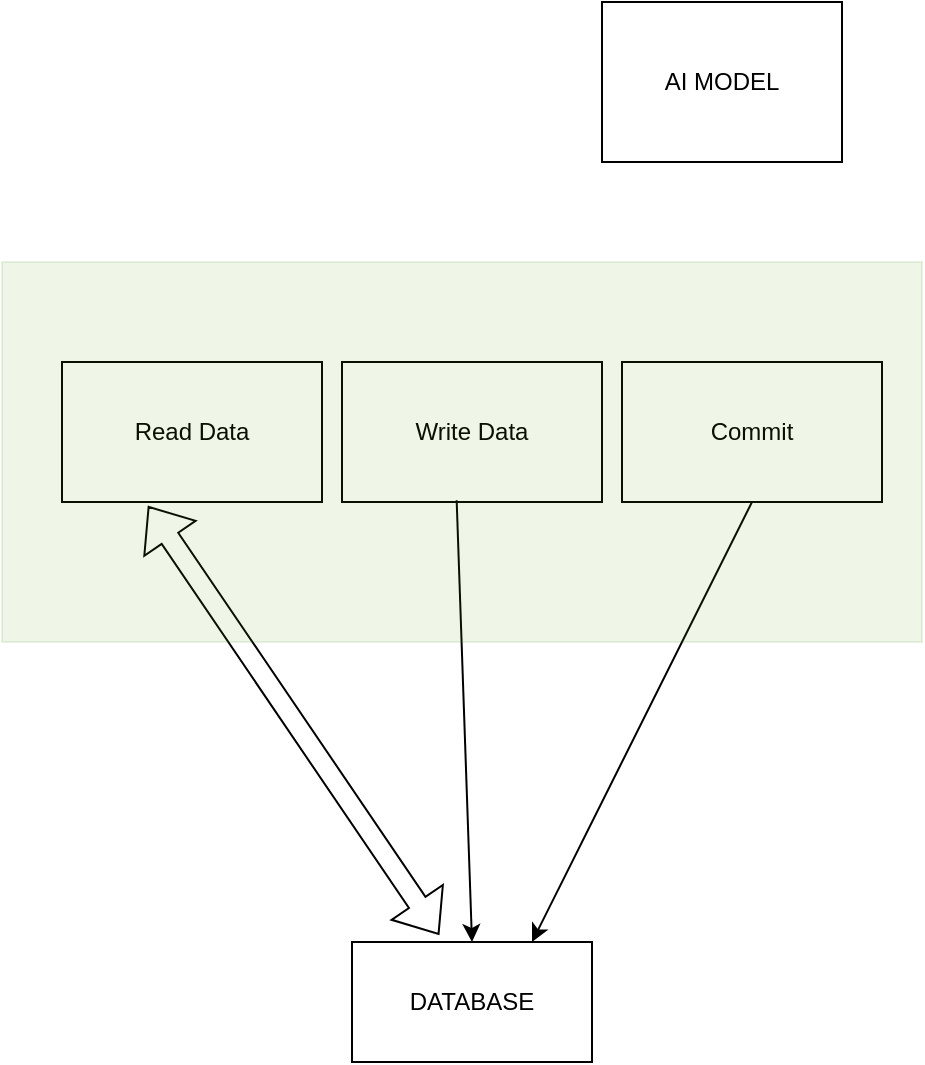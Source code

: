 <mxfile version="28.2.8">
  <diagram name="Page-1" id="GDc9fH8PSCpn4HyLC8YX">
    <mxGraphModel dx="1336" dy="735" grid="1" gridSize="10" guides="1" tooltips="1" connect="1" arrows="1" fold="1" page="1" pageScale="1" pageWidth="850" pageHeight="1100" math="0" shadow="0">
      <root>
        <mxCell id="0" />
        <mxCell id="1" parent="0" />
        <mxCell id="2RzA0Sjv2GsnijcOHe1X-1" value="AI MODEL" style="rounded=0;whiteSpace=wrap;html=1;" parent="1" vertex="1">
          <mxGeometry x="350" y="70" width="120" height="80" as="geometry" />
        </mxCell>
        <mxCell id="2RzA0Sjv2GsnijcOHe1X-3" value="DATABASE" style="rounded=0;whiteSpace=wrap;html=1;" parent="1" vertex="1">
          <mxGeometry x="225" y="540" width="120" height="60" as="geometry" />
        </mxCell>
        <mxCell id="2RzA0Sjv2GsnijcOHe1X-10" value="Read Data" style="rounded=0;whiteSpace=wrap;html=1;" parent="1" vertex="1">
          <mxGeometry x="80" y="250" width="130" height="70" as="geometry" />
        </mxCell>
        <mxCell id="6mjCTWVGmwsJEZox-5NN-1" value="Write Data" style="rounded=0;whiteSpace=wrap;html=1;" vertex="1" parent="1">
          <mxGeometry x="220" y="250" width="130" height="70" as="geometry" />
        </mxCell>
        <mxCell id="6mjCTWVGmwsJEZox-5NN-2" value="Commit" style="rounded=0;whiteSpace=wrap;html=1;" vertex="1" parent="1">
          <mxGeometry x="360" y="250" width="130" height="70" as="geometry" />
        </mxCell>
        <mxCell id="6mjCTWVGmwsJEZox-5NN-5" value="" style="shape=flexArrow;endArrow=classic;startArrow=classic;html=1;rounded=0;entryX=0.363;entryY=-0.061;entryDx=0;entryDy=0;entryPerimeter=0;exitX=0.331;exitY=1.029;exitDx=0;exitDy=0;exitPerimeter=0;" edge="1" parent="1" source="2RzA0Sjv2GsnijcOHe1X-10" target="2RzA0Sjv2GsnijcOHe1X-3">
          <mxGeometry width="100" height="100" relative="1" as="geometry">
            <mxPoint x="95" y="440" as="sourcePoint" />
            <mxPoint x="195" y="340" as="targetPoint" />
          </mxGeometry>
        </mxCell>
        <mxCell id="6mjCTWVGmwsJEZox-5NN-6" value="" style="endArrow=classic;html=1;rounded=0;exitX=0.441;exitY=0.988;exitDx=0;exitDy=0;exitPerimeter=0;entryX=0.5;entryY=0;entryDx=0;entryDy=0;" edge="1" parent="1" source="6mjCTWVGmwsJEZox-5NN-1" target="2RzA0Sjv2GsnijcOHe1X-3">
          <mxGeometry width="50" height="50" relative="1" as="geometry">
            <mxPoint x="400" y="410" as="sourcePoint" />
            <mxPoint x="450" y="360" as="targetPoint" />
          </mxGeometry>
        </mxCell>
        <mxCell id="6mjCTWVGmwsJEZox-5NN-7" value="" style="endArrow=classic;html=1;rounded=0;exitX=0.5;exitY=1;exitDx=0;exitDy=0;entryX=0.75;entryY=0;entryDx=0;entryDy=0;" edge="1" parent="1" source="6mjCTWVGmwsJEZox-5NN-2" target="2RzA0Sjv2GsnijcOHe1X-3">
          <mxGeometry width="50" height="50" relative="1" as="geometry">
            <mxPoint x="400" y="410" as="sourcePoint" />
            <mxPoint x="450" y="360" as="targetPoint" />
          </mxGeometry>
        </mxCell>
        <mxCell id="6mjCTWVGmwsJEZox-5NN-8" value="" style="rounded=0;whiteSpace=wrap;html=1;fillColor=#60a917;fontColor=#ffffff;strokeColor=#2D7600;opacity=10;" vertex="1" parent="1">
          <mxGeometry x="50" y="200" width="460" height="190" as="geometry" />
        </mxCell>
      </root>
    </mxGraphModel>
  </diagram>
</mxfile>
